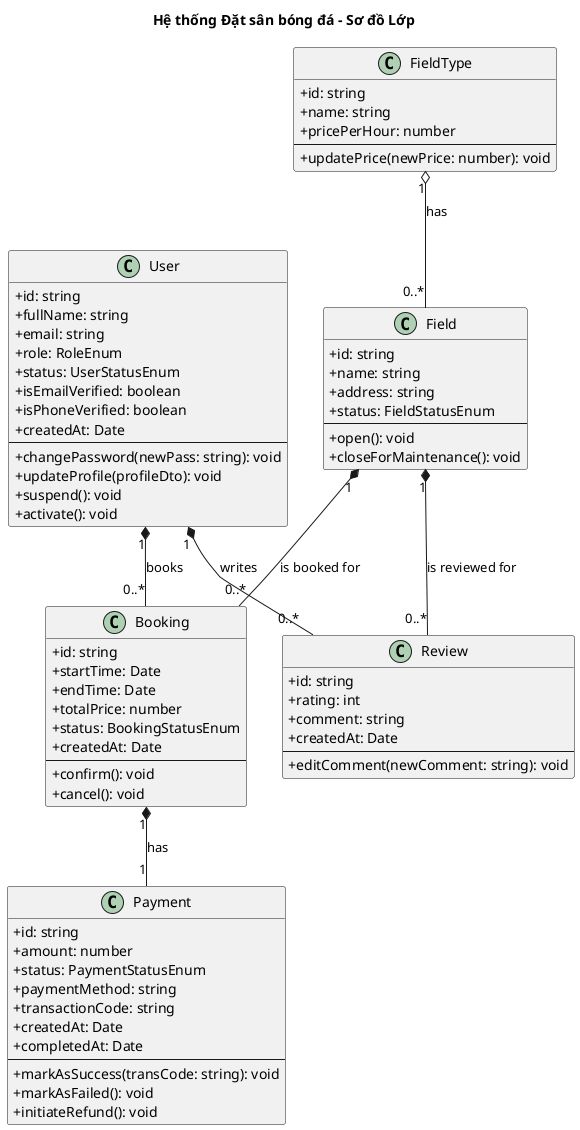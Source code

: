 @startuml
' Class Diagram (Gold Standard) - Rich Model with Composition/Aggregation

title Hệ thống Đặt sân bóng đá - Sơ đồ Lớp 

skinparam classAttributeIconSize 0

' --- Định nghĩa các Lớp với đầy đủ chi tiết ---

class User {
  ' Thuộc tính
  + id: string
  + fullName: string
  + email: string
  + role: RoleEnum
  + status: UserStatusEnum
  + isEmailVerified: boolean
  + isPhoneVerified: boolean
  + createdAt: Date
  --
  ' Phương thức
  + changePassword(newPass: string): void
  + updateProfile(profileDto): void
  + suspend(): void
  + activate(): void
}

class Field {
  ' Thuộc tính
  + id: string
  + name: string
  + address: string
  + status: FieldStatusEnum
  --
  ' Phương thức
  + open(): void
  + closeForMaintenance(): void
}

class FieldType {
  ' Thuộc tính
  + id: string
  + name: string
  + pricePerHour: number
  --
  ' Phương thức
  + updatePrice(newPrice: number): void
}

class Booking {
  ' Thuộc tính
  + id: string
  + startTime: Date
  + endTime: Date
  + totalPrice: number
  + status: BookingStatusEnum
  + createdAt: Date
  --
  ' Phương thức
  + confirm(): void
  + cancel(): void
}

class Review {
  ' Thuộc tính
  + id: string
  + rating: int
  + comment: string
  + createdAt: Date
  --
  ' Phương thức
  + editComment(newComment: string): void
}

class Payment {
  ' Thuộc tính
  + id: string
  + amount: number
  + status: PaymentStatusEnum
  + paymentMethod: string
  + transactionCode: string
  + createdAt: Date
  + completedAt: Date
  --
  ' Phương thức
  + markAsSuccess(transCode: string): void
  + markAsFailed(): void
  + initiateRefund(): void
}


' --- Định nghĩa các Mối quan hệ Chi tiết ---

' Composition (*--): User "sở hữu" Booking và Review. Nếu User bị xóa, chúng cũng bị xóa.
User "1" *-- "0..*" Booking : books
User "1" *-- "0..*" Review : writes

' Composition (*--): Field "sở hữu" Booking và Review của nó.
Field "1" *-- "0..*" Booking : is booked for
Field "1" *-- "0..*" Review : is reviewed for

' Aggregation (o--): FieldType là một "tập hợp" các Field.
FieldType "1" o-- "0..*" Field : has

' Composition (*--): Booking "sở hữu" Payment của nó.
Booking "1" *-- "1" Payment : has

@enduml